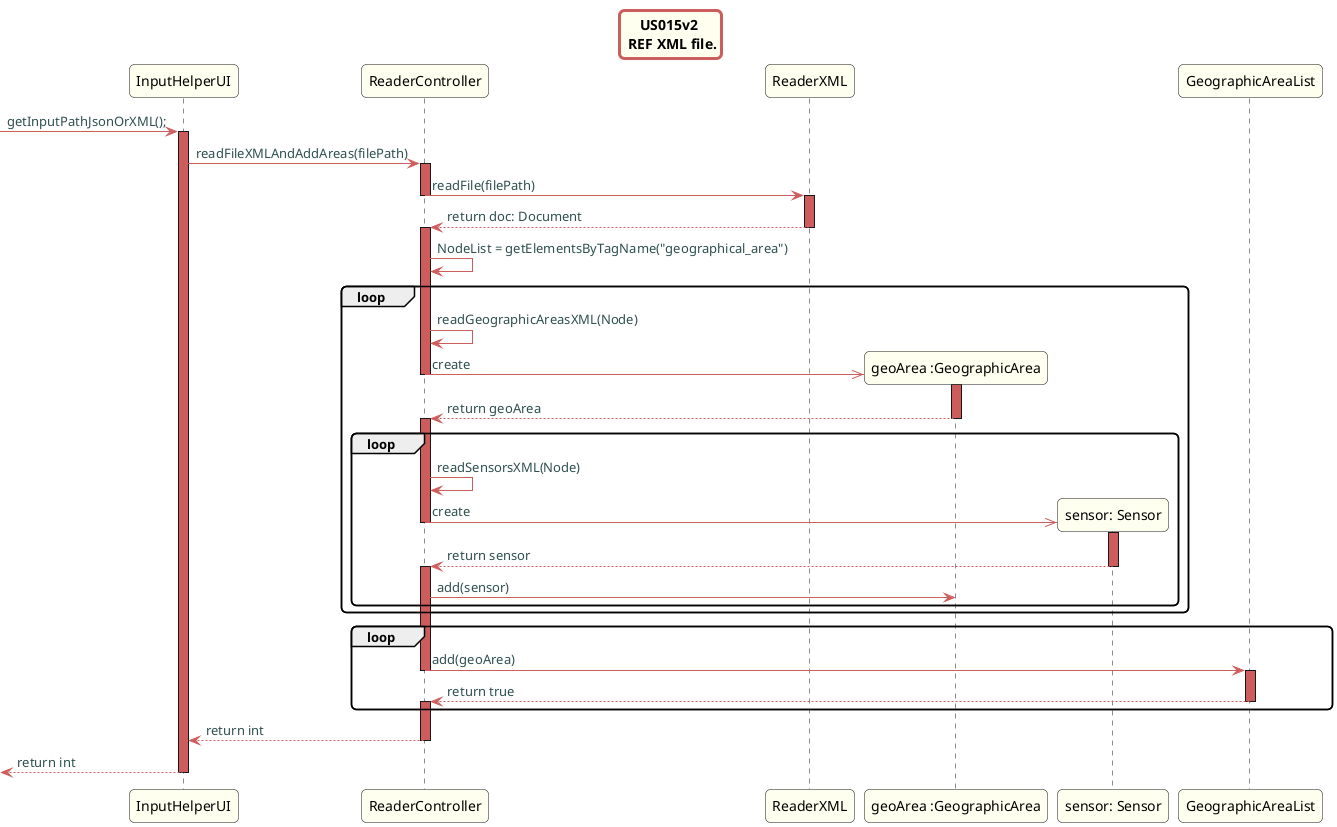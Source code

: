 @startuml
title US015v2 \n REF XML file.
skinparam titleBorderRoundCorner 10
skinparam titleBorderThickness 3
skinparam titleBorderColor indianred
skinparam titleBackgroundColor ivory
skinparam FontName quicksand

skinparam actor {
  BorderColor indianred
  }

skinparam sequence {
  LifeLineBackgroundColor indianred
  ParticipantBackgroundColor ivory
}

skinparam roundcorner 10

skinparam component {
  arrowThickness 1
  ArrowFontName Verdana
  ArrowColor indianred
  ArrowFontColor darkslategrey
}

-> InputHelperUI: getInputPathJsonOrXML();
activate InputHelperUI
InputHelperUI -> ReaderController: readFileXMLAndAddAreas(filePath)
activate ReaderController
ReaderController -> ReaderXML: readFile(filePath)
deactivate ReaderController
activate ReaderXML

ReaderXML --> ReaderController: return doc: Document
deactivate ReaderXML

activate ReaderController
ReaderController->ReaderController:NodeList = getElementsByTagName("geographical_area")
loop
ReaderController->ReaderController:readGeographicAreasXML(Node)
create "geoArea :GeographicArea"
ReaderController ->> "geoArea :GeographicArea": create
activate "geoArea :GeographicArea"
deactivate ReaderController

"geoArea :GeographicArea" --> ReaderController: return geoArea
deactivate "geoArea :GeographicArea"
activate ReaderController
loop
ReaderController->ReaderController:readSensorsXML(Node)
create "sensor: Sensor"
ReaderController ->> "sensor: Sensor": create
activate "sensor: Sensor"
deactivate ReaderController

"sensor: Sensor" --> ReaderController: return sensor
deactivate "sensor: Sensor"

activate ReaderController
ReaderController -> "geoArea :GeographicArea": add(sensor)
end loop
end loop

loop
ReaderController -> GeographicAreaList: add(geoArea)
deactivate ReaderController
activate GeographicAreaList

GeographicAreaList-->ReaderController: return true
deactivate GeographicAreaList

activate ReaderController

end loop
ReaderController --> InputHelperUI: return int
deactivate ReaderController
 <-- InputHelperUI: return int
 deactivate InputHelperUI
@enduml